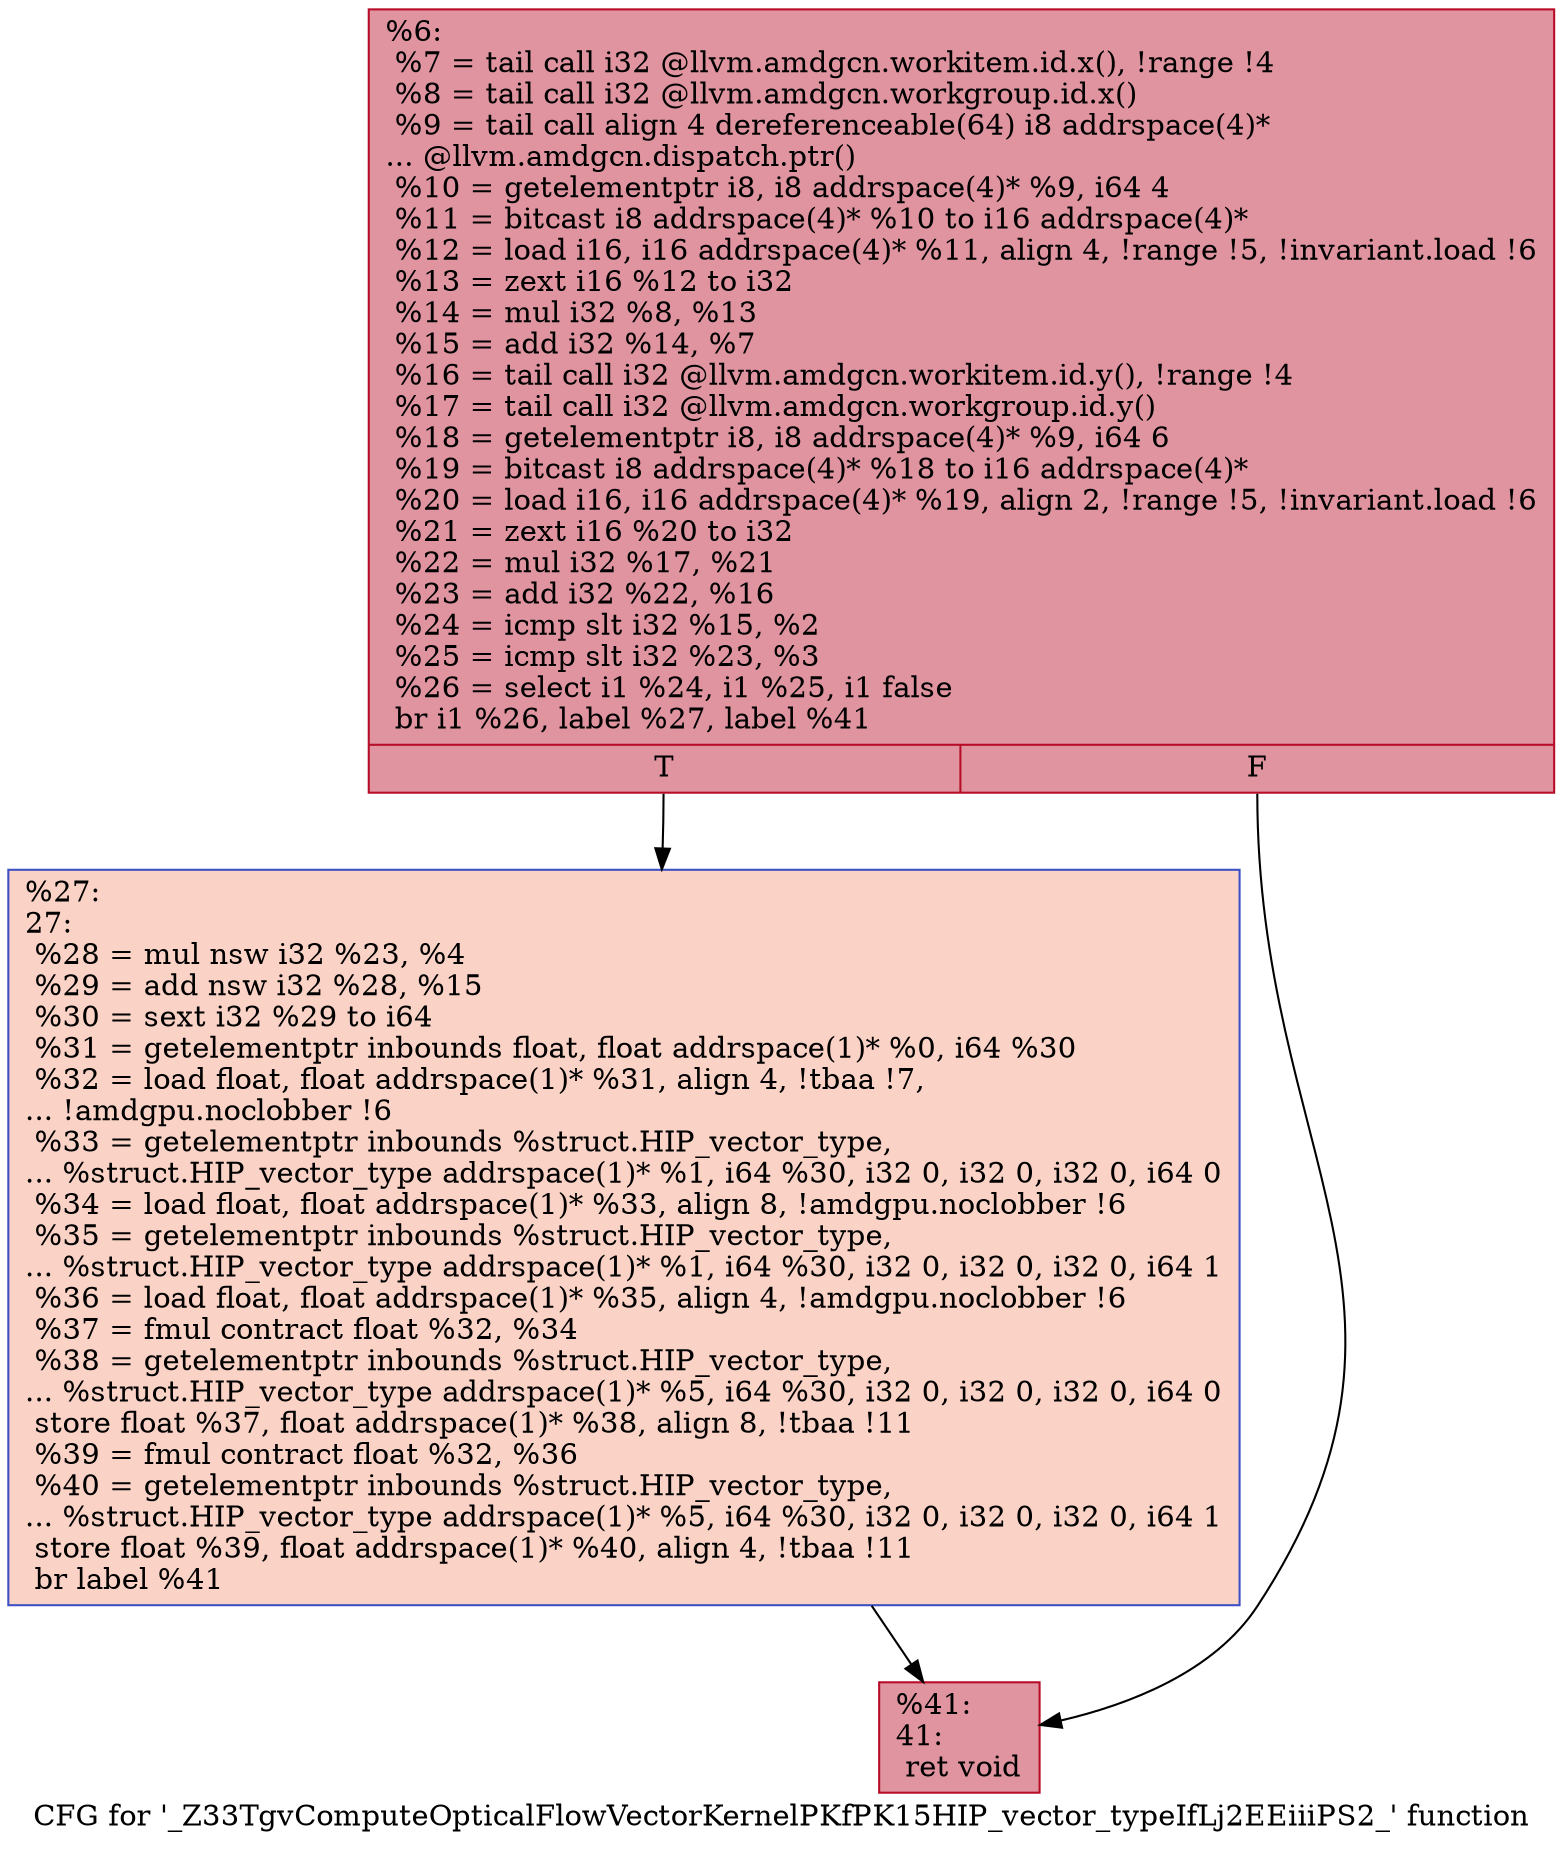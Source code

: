 digraph "CFG for '_Z33TgvComputeOpticalFlowVectorKernelPKfPK15HIP_vector_typeIfLj2EEiiiPS2_' function" {
	label="CFG for '_Z33TgvComputeOpticalFlowVectorKernelPKfPK15HIP_vector_typeIfLj2EEiiiPS2_' function";

	Node0x5c34100 [shape=record,color="#b70d28ff", style=filled, fillcolor="#b70d2870",label="{%6:\l  %7 = tail call i32 @llvm.amdgcn.workitem.id.x(), !range !4\l  %8 = tail call i32 @llvm.amdgcn.workgroup.id.x()\l  %9 = tail call align 4 dereferenceable(64) i8 addrspace(4)*\l... @llvm.amdgcn.dispatch.ptr()\l  %10 = getelementptr i8, i8 addrspace(4)* %9, i64 4\l  %11 = bitcast i8 addrspace(4)* %10 to i16 addrspace(4)*\l  %12 = load i16, i16 addrspace(4)* %11, align 4, !range !5, !invariant.load !6\l  %13 = zext i16 %12 to i32\l  %14 = mul i32 %8, %13\l  %15 = add i32 %14, %7\l  %16 = tail call i32 @llvm.amdgcn.workitem.id.y(), !range !4\l  %17 = tail call i32 @llvm.amdgcn.workgroup.id.y()\l  %18 = getelementptr i8, i8 addrspace(4)* %9, i64 6\l  %19 = bitcast i8 addrspace(4)* %18 to i16 addrspace(4)*\l  %20 = load i16, i16 addrspace(4)* %19, align 2, !range !5, !invariant.load !6\l  %21 = zext i16 %20 to i32\l  %22 = mul i32 %17, %21\l  %23 = add i32 %22, %16\l  %24 = icmp slt i32 %15, %2\l  %25 = icmp slt i32 %23, %3\l  %26 = select i1 %24, i1 %25, i1 false\l  br i1 %26, label %27, label %41\l|{<s0>T|<s1>F}}"];
	Node0x5c34100:s0 -> Node0x5c37b30;
	Node0x5c34100:s1 -> Node0x5c37bc0;
	Node0x5c37b30 [shape=record,color="#3d50c3ff", style=filled, fillcolor="#f59c7d70",label="{%27:\l27:                                               \l  %28 = mul nsw i32 %23, %4\l  %29 = add nsw i32 %28, %15\l  %30 = sext i32 %29 to i64\l  %31 = getelementptr inbounds float, float addrspace(1)* %0, i64 %30\l  %32 = load float, float addrspace(1)* %31, align 4, !tbaa !7,\l... !amdgpu.noclobber !6\l  %33 = getelementptr inbounds %struct.HIP_vector_type,\l... %struct.HIP_vector_type addrspace(1)* %1, i64 %30, i32 0, i32 0, i32 0, i64 0\l  %34 = load float, float addrspace(1)* %33, align 8, !amdgpu.noclobber !6\l  %35 = getelementptr inbounds %struct.HIP_vector_type,\l... %struct.HIP_vector_type addrspace(1)* %1, i64 %30, i32 0, i32 0, i32 0, i64 1\l  %36 = load float, float addrspace(1)* %35, align 4, !amdgpu.noclobber !6\l  %37 = fmul contract float %32, %34\l  %38 = getelementptr inbounds %struct.HIP_vector_type,\l... %struct.HIP_vector_type addrspace(1)* %5, i64 %30, i32 0, i32 0, i32 0, i64 0\l  store float %37, float addrspace(1)* %38, align 8, !tbaa !11\l  %39 = fmul contract float %32, %36\l  %40 = getelementptr inbounds %struct.HIP_vector_type,\l... %struct.HIP_vector_type addrspace(1)* %5, i64 %30, i32 0, i32 0, i32 0, i64 1\l  store float %39, float addrspace(1)* %40, align 4, !tbaa !11\l  br label %41\l}"];
	Node0x5c37b30 -> Node0x5c37bc0;
	Node0x5c37bc0 [shape=record,color="#b70d28ff", style=filled, fillcolor="#b70d2870",label="{%41:\l41:                                               \l  ret void\l}"];
}

